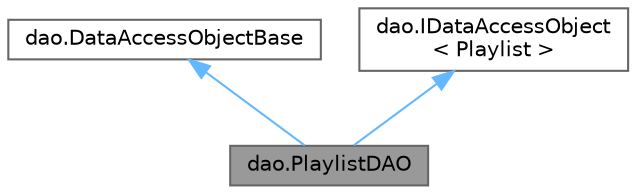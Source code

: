 digraph "dao.PlaylistDAO"
{
 // LATEX_PDF_SIZE
  bgcolor="transparent";
  edge [fontname=Helvetica,fontsize=10,labelfontname=Helvetica,labelfontsize=10];
  node [fontname=Helvetica,fontsize=10,shape=box,height=0.2,width=0.4];
  Node1 [label="dao.PlaylistDAO",height=0.2,width=0.4,color="gray40", fillcolor="grey60", style="filled", fontcolor="black",tooltip=" "];
  Node2 -> Node1 [dir="back",color="steelblue1",style="solid"];
  Node2 [label="dao.DataAccessObjectBase",height=0.2,width=0.4,color="gray40", fillcolor="white", style="filled",URL="$classdao_1_1_data_access_object_base.html",tooltip=" "];
  Node3 -> Node1 [dir="back",color="steelblue1",style="solid"];
  Node3 [label="dao.IDataAccessObject\l\< Playlist \>",height=0.2,width=0.4,color="gray40", fillcolor="white", style="filled",URL="$interfacedao_1_1_i_data_access_object.html",tooltip=" "];
}
